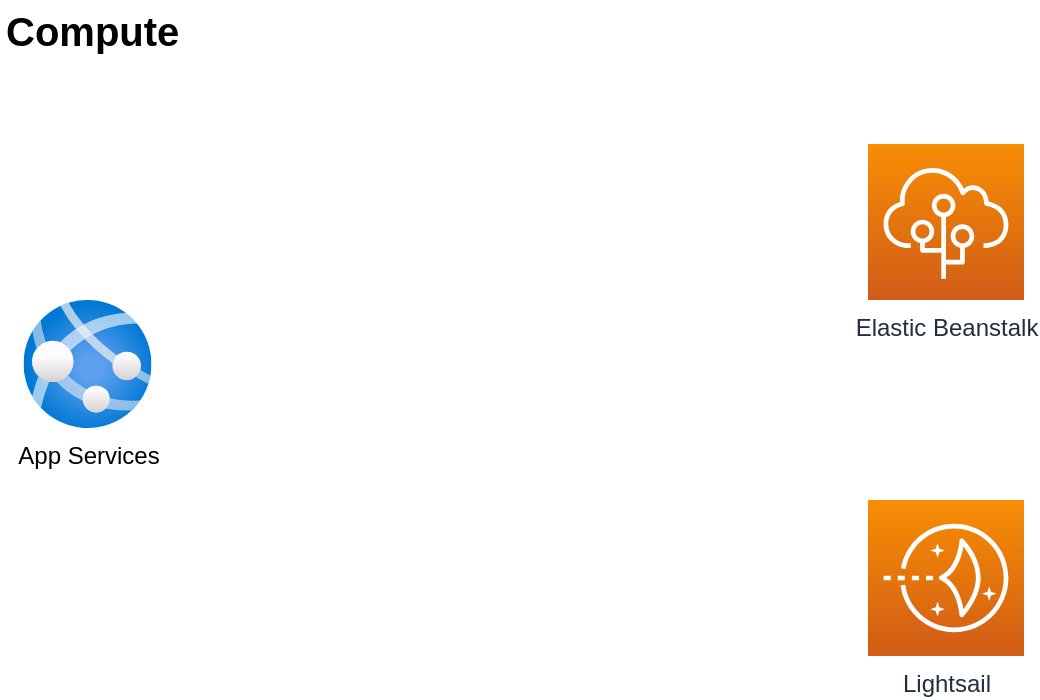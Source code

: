 <mxfile version="16.1.0" type="github">
  <diagram id="a8sYPAM0KUlG4BAwL-1h" name="Page-1">
    <mxGraphModel dx="1021" dy="-271" grid="1" gridSize="10" guides="1" tooltips="1" connect="1" arrows="1" fold="1" page="0" pageScale="1" pageWidth="850" pageHeight="1100" math="0" shadow="0">
      <root>
        <mxCell id="0" />
        <mxCell id="1" parent="0" />
        <mxCell id="QmN-2ntzo7VF6ew4Gruz-1" value="Compute" style="text;html=1;strokeColor=none;fillColor=none;align=left;verticalAlign=middle;whiteSpace=wrap;rounded=0;fontSize=20;fontStyle=1" vertex="1" parent="1">
          <mxGeometry x="6.92" y="900" width="350" height="30" as="geometry" />
        </mxCell>
        <mxCell id="QmN-2ntzo7VF6ew4Gruz-2" value="App Services" style="aspect=fixed;html=1;points=[];align=center;image;fontSize=12;image=img/lib/azure2/app_services/App_Services.svg;strokeColor=#000000;fillColor=none;" vertex="1" parent="1">
          <mxGeometry x="17.75" y="1050" width="64" height="64" as="geometry" />
        </mxCell>
        <mxCell id="QmN-2ntzo7VF6ew4Gruz-3" value="Elastic Beanstalk" style="sketch=0;points=[[0,0,0],[0.25,0,0],[0.5,0,0],[0.75,0,0],[1,0,0],[0,1,0],[0.25,1,0],[0.5,1,0],[0.75,1,0],[1,1,0],[0,0.25,0],[0,0.5,0],[0,0.75,0],[1,0.25,0],[1,0.5,0],[1,0.75,0]];outlineConnect=0;fontColor=#232F3E;gradientColor=#F78E04;gradientDirection=north;fillColor=#D05C17;strokeColor=#ffffff;dashed=0;verticalLabelPosition=bottom;verticalAlign=top;align=center;html=1;fontSize=12;fontStyle=0;aspect=fixed;shape=mxgraph.aws4.resourceIcon;resIcon=mxgraph.aws4.elastic_beanstalk;" vertex="1" parent="1">
          <mxGeometry x="440" y="972" width="78" height="78" as="geometry" />
        </mxCell>
        <mxCell id="QmN-2ntzo7VF6ew4Gruz-4" value="Lightsail" style="sketch=0;points=[[0,0,0],[0.25,0,0],[0.5,0,0],[0.75,0,0],[1,0,0],[0,1,0],[0.25,1,0],[0.5,1,0],[0.75,1,0],[1,1,0],[0,0.25,0],[0,0.5,0],[0,0.75,0],[1,0.25,0],[1,0.5,0],[1,0.75,0]];outlineConnect=0;fontColor=#232F3E;gradientColor=#F78E04;gradientDirection=north;fillColor=#D05C17;strokeColor=#ffffff;dashed=0;verticalLabelPosition=bottom;verticalAlign=top;align=center;html=1;fontSize=12;fontStyle=0;aspect=fixed;shape=mxgraph.aws4.resourceIcon;resIcon=mxgraph.aws4.lightsail;" vertex="1" parent="1">
          <mxGeometry x="440" y="1150" width="78" height="78" as="geometry" />
        </mxCell>
      </root>
    </mxGraphModel>
  </diagram>
</mxfile>
